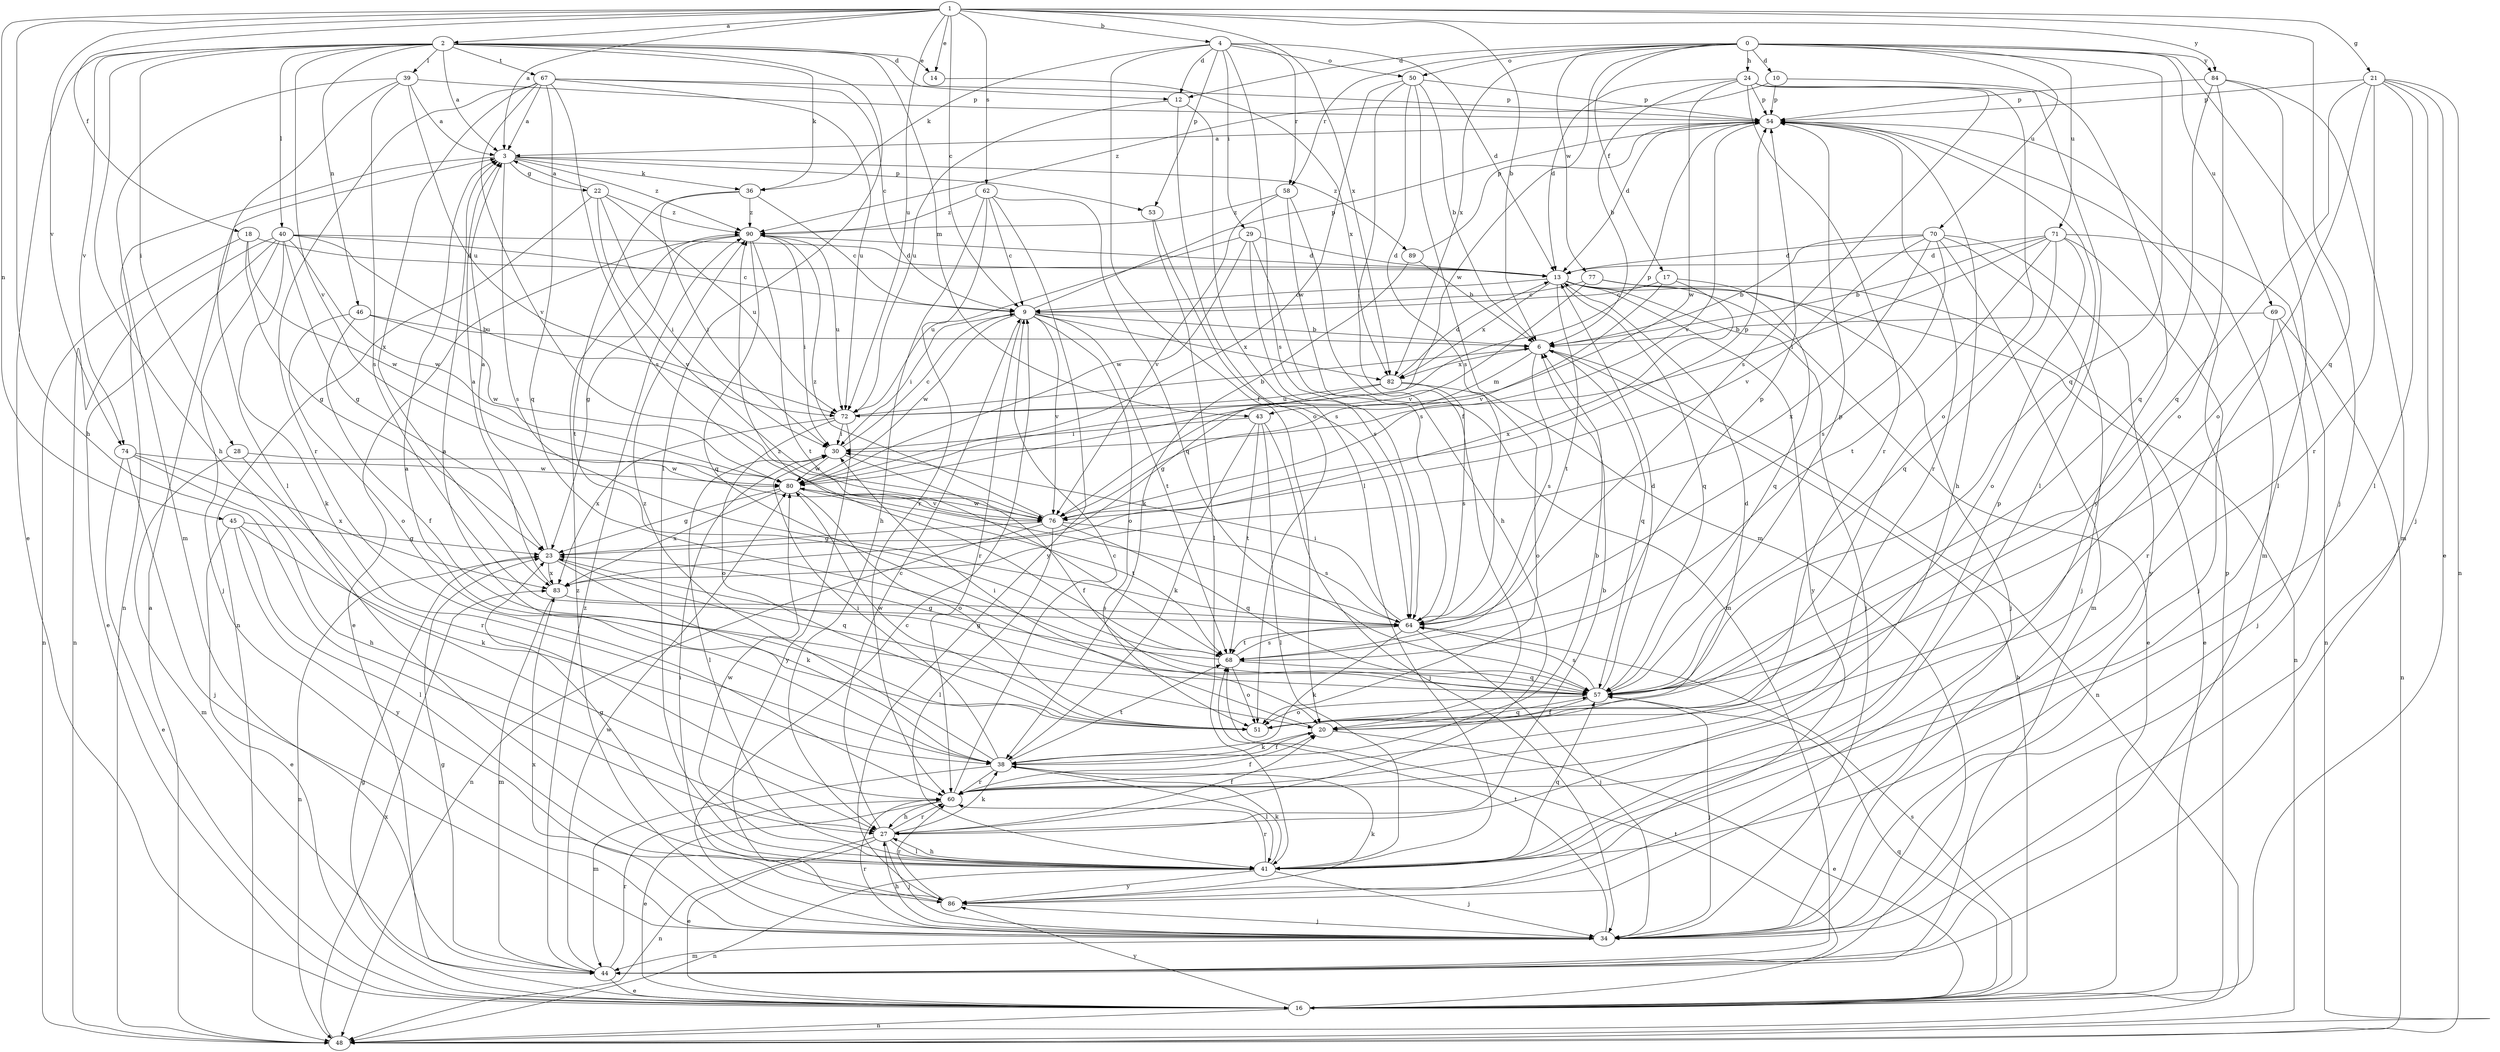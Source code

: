 strict digraph  {
0;
1;
2;
3;
4;
6;
9;
10;
12;
13;
14;
16;
17;
18;
20;
21;
22;
23;
24;
27;
28;
29;
30;
34;
36;
38;
39;
40;
41;
43;
44;
45;
46;
48;
50;
51;
53;
54;
57;
58;
60;
62;
64;
67;
68;
69;
70;
71;
72;
74;
76;
77;
80;
82;
83;
84;
86;
89;
90;
0 -> 10  [label=d];
0 -> 12  [label=d];
0 -> 17  [label=f];
0 -> 24  [label=h];
0 -> 34  [label=j];
0 -> 50  [label=o];
0 -> 57  [label=q];
0 -> 58  [label=r];
0 -> 69  [label=u];
0 -> 70  [label=u];
0 -> 71  [label=u];
0 -> 77  [label=w];
0 -> 80  [label=w];
0 -> 82  [label=x];
0 -> 84  [label=y];
1 -> 2  [label=a];
1 -> 3  [label=a];
1 -> 4  [label=b];
1 -> 6  [label=b];
1 -> 9  [label=c];
1 -> 14  [label=e];
1 -> 18  [label=f];
1 -> 21  [label=g];
1 -> 27  [label=h];
1 -> 45  [label=n];
1 -> 57  [label=q];
1 -> 62  [label=s];
1 -> 72  [label=u];
1 -> 74  [label=v];
1 -> 82  [label=x];
1 -> 84  [label=y];
2 -> 3  [label=a];
2 -> 12  [label=d];
2 -> 14  [label=e];
2 -> 16  [label=e];
2 -> 27  [label=h];
2 -> 28  [label=i];
2 -> 36  [label=k];
2 -> 39  [label=l];
2 -> 40  [label=l];
2 -> 41  [label=l];
2 -> 43  [label=m];
2 -> 46  [label=n];
2 -> 67  [label=t];
2 -> 74  [label=v];
2 -> 76  [label=v];
3 -> 22  [label=g];
3 -> 36  [label=k];
3 -> 48  [label=n];
3 -> 53  [label=p];
3 -> 64  [label=s];
3 -> 89  [label=z];
3 -> 90  [label=z];
4 -> 12  [label=d];
4 -> 13  [label=d];
4 -> 20  [label=f];
4 -> 29  [label=i];
4 -> 36  [label=k];
4 -> 50  [label=o];
4 -> 53  [label=p];
4 -> 58  [label=r];
4 -> 64  [label=s];
6 -> 43  [label=m];
6 -> 48  [label=n];
6 -> 57  [label=q];
6 -> 64  [label=s];
6 -> 82  [label=x];
9 -> 6  [label=b];
9 -> 30  [label=i];
9 -> 51  [label=o];
9 -> 54  [label=p];
9 -> 60  [label=r];
9 -> 68  [label=t];
9 -> 76  [label=v];
9 -> 80  [label=w];
9 -> 82  [label=x];
10 -> 54  [label=p];
10 -> 86  [label=y];
10 -> 90  [label=z];
12 -> 41  [label=l];
12 -> 51  [label=o];
12 -> 72  [label=u];
13 -> 9  [label=c];
13 -> 16  [label=e];
13 -> 34  [label=j];
13 -> 48  [label=n];
13 -> 57  [label=q];
13 -> 68  [label=t];
13 -> 82  [label=x];
13 -> 86  [label=y];
14 -> 82  [label=x];
16 -> 6  [label=b];
16 -> 23  [label=g];
16 -> 48  [label=n];
16 -> 54  [label=p];
16 -> 57  [label=q];
16 -> 64  [label=s];
16 -> 68  [label=t];
16 -> 86  [label=y];
17 -> 9  [label=c];
17 -> 57  [label=q];
17 -> 76  [label=v];
17 -> 83  [label=x];
18 -> 13  [label=d];
18 -> 23  [label=g];
18 -> 48  [label=n];
18 -> 80  [label=w];
20 -> 13  [label=d];
20 -> 16  [label=e];
20 -> 30  [label=i];
20 -> 38  [label=k];
20 -> 57  [label=q];
21 -> 16  [label=e];
21 -> 34  [label=j];
21 -> 41  [label=l];
21 -> 48  [label=n];
21 -> 51  [label=o];
21 -> 54  [label=p];
21 -> 57  [label=q];
21 -> 60  [label=r];
22 -> 3  [label=a];
22 -> 30  [label=i];
22 -> 48  [label=n];
22 -> 72  [label=u];
22 -> 76  [label=v];
22 -> 90  [label=z];
23 -> 3  [label=a];
23 -> 38  [label=k];
23 -> 48  [label=n];
23 -> 57  [label=q];
23 -> 83  [label=x];
24 -> 6  [label=b];
24 -> 13  [label=d];
24 -> 41  [label=l];
24 -> 51  [label=o];
24 -> 54  [label=p];
24 -> 60  [label=r];
24 -> 64  [label=s];
24 -> 80  [label=w];
27 -> 6  [label=b];
27 -> 9  [label=c];
27 -> 16  [label=e];
27 -> 20  [label=f];
27 -> 34  [label=j];
27 -> 38  [label=k];
27 -> 41  [label=l];
27 -> 48  [label=n];
27 -> 60  [label=r];
28 -> 44  [label=m];
28 -> 60  [label=r];
28 -> 80  [label=w];
29 -> 13  [label=d];
29 -> 44  [label=m];
29 -> 64  [label=s];
29 -> 72  [label=u];
29 -> 80  [label=w];
30 -> 9  [label=c];
30 -> 20  [label=f];
30 -> 41  [label=l];
30 -> 80  [label=w];
34 -> 9  [label=c];
34 -> 27  [label=h];
34 -> 44  [label=m];
34 -> 60  [label=r];
34 -> 68  [label=t];
34 -> 83  [label=x];
34 -> 90  [label=z];
36 -> 9  [label=c];
36 -> 30  [label=i];
36 -> 68  [label=t];
36 -> 90  [label=z];
38 -> 3  [label=a];
38 -> 6  [label=b];
38 -> 20  [label=f];
38 -> 30  [label=i];
38 -> 41  [label=l];
38 -> 44  [label=m];
38 -> 60  [label=r];
38 -> 68  [label=t];
38 -> 90  [label=z];
39 -> 3  [label=a];
39 -> 41  [label=l];
39 -> 44  [label=m];
39 -> 54  [label=p];
39 -> 64  [label=s];
39 -> 72  [label=u];
40 -> 9  [label=c];
40 -> 13  [label=d];
40 -> 16  [label=e];
40 -> 23  [label=g];
40 -> 34  [label=j];
40 -> 38  [label=k];
40 -> 48  [label=n];
40 -> 72  [label=u];
40 -> 80  [label=w];
41 -> 23  [label=g];
41 -> 27  [label=h];
41 -> 34  [label=j];
41 -> 38  [label=k];
41 -> 48  [label=n];
41 -> 54  [label=p];
41 -> 57  [label=q];
41 -> 60  [label=r];
41 -> 80  [label=w];
41 -> 86  [label=y];
43 -> 30  [label=i];
43 -> 34  [label=j];
43 -> 38  [label=k];
43 -> 41  [label=l];
43 -> 68  [label=t];
44 -> 16  [label=e];
44 -> 23  [label=g];
44 -> 60  [label=r];
44 -> 80  [label=w];
44 -> 90  [label=z];
45 -> 16  [label=e];
45 -> 23  [label=g];
45 -> 38  [label=k];
45 -> 41  [label=l];
45 -> 86  [label=y];
46 -> 6  [label=b];
46 -> 20  [label=f];
46 -> 51  [label=o];
46 -> 80  [label=w];
48 -> 3  [label=a];
48 -> 83  [label=x];
50 -> 6  [label=b];
50 -> 20  [label=f];
50 -> 44  [label=m];
50 -> 54  [label=p];
50 -> 64  [label=s];
50 -> 80  [label=w];
51 -> 3  [label=a];
51 -> 80  [label=w];
53 -> 41  [label=l];
53 -> 64  [label=s];
54 -> 3  [label=a];
54 -> 13  [label=d];
54 -> 27  [label=h];
54 -> 44  [label=m];
54 -> 60  [label=r];
54 -> 76  [label=v];
57 -> 13  [label=d];
57 -> 20  [label=f];
57 -> 23  [label=g];
57 -> 34  [label=j];
57 -> 51  [label=o];
57 -> 54  [label=p];
57 -> 64  [label=s];
58 -> 27  [label=h];
58 -> 64  [label=s];
58 -> 76  [label=v];
58 -> 90  [label=z];
60 -> 9  [label=c];
60 -> 16  [label=e];
60 -> 20  [label=f];
60 -> 27  [label=h];
62 -> 9  [label=c];
62 -> 27  [label=h];
62 -> 57  [label=q];
62 -> 60  [label=r];
62 -> 86  [label=y];
62 -> 90  [label=z];
64 -> 30  [label=i];
64 -> 34  [label=j];
64 -> 38  [label=k];
64 -> 68  [label=t];
67 -> 3  [label=a];
67 -> 9  [label=c];
67 -> 54  [label=p];
67 -> 57  [label=q];
67 -> 60  [label=r];
67 -> 64  [label=s];
67 -> 72  [label=u];
67 -> 76  [label=v];
67 -> 83  [label=x];
68 -> 23  [label=g];
68 -> 51  [label=o];
68 -> 54  [label=p];
68 -> 57  [label=q];
68 -> 64  [label=s];
68 -> 90  [label=z];
69 -> 6  [label=b];
69 -> 34  [label=j];
69 -> 48  [label=n];
69 -> 60  [label=r];
70 -> 6  [label=b];
70 -> 13  [label=d];
70 -> 34  [label=j];
70 -> 44  [label=m];
70 -> 64  [label=s];
70 -> 76  [label=v];
70 -> 83  [label=x];
70 -> 86  [label=y];
71 -> 6  [label=b];
71 -> 13  [label=d];
71 -> 30  [label=i];
71 -> 34  [label=j];
71 -> 48  [label=n];
71 -> 51  [label=o];
71 -> 57  [label=q];
71 -> 68  [label=t];
72 -> 6  [label=b];
72 -> 30  [label=i];
72 -> 51  [label=o];
72 -> 54  [label=p];
72 -> 83  [label=x];
72 -> 86  [label=y];
74 -> 16  [label=e];
74 -> 27  [label=h];
74 -> 34  [label=j];
74 -> 80  [label=w];
74 -> 83  [label=x];
76 -> 23  [label=g];
76 -> 41  [label=l];
76 -> 48  [label=n];
76 -> 54  [label=p];
76 -> 57  [label=q];
76 -> 64  [label=s];
76 -> 80  [label=w];
76 -> 90  [label=z];
77 -> 9  [label=c];
77 -> 16  [label=e];
77 -> 34  [label=j];
77 -> 76  [label=v];
80 -> 23  [label=g];
80 -> 51  [label=o];
80 -> 68  [label=t];
80 -> 76  [label=v];
80 -> 83  [label=x];
82 -> 13  [label=d];
82 -> 23  [label=g];
82 -> 51  [label=o];
82 -> 64  [label=s];
82 -> 72  [label=u];
83 -> 3  [label=a];
83 -> 44  [label=m];
83 -> 64  [label=s];
84 -> 41  [label=l];
84 -> 44  [label=m];
84 -> 51  [label=o];
84 -> 54  [label=p];
84 -> 57  [label=q];
86 -> 30  [label=i];
86 -> 34  [label=j];
86 -> 38  [label=k];
86 -> 60  [label=r];
89 -> 6  [label=b];
89 -> 38  [label=k];
89 -> 54  [label=p];
90 -> 13  [label=d];
90 -> 16  [label=e];
90 -> 23  [label=g];
90 -> 30  [label=i];
90 -> 57  [label=q];
90 -> 68  [label=t];
90 -> 72  [label=u];
}

